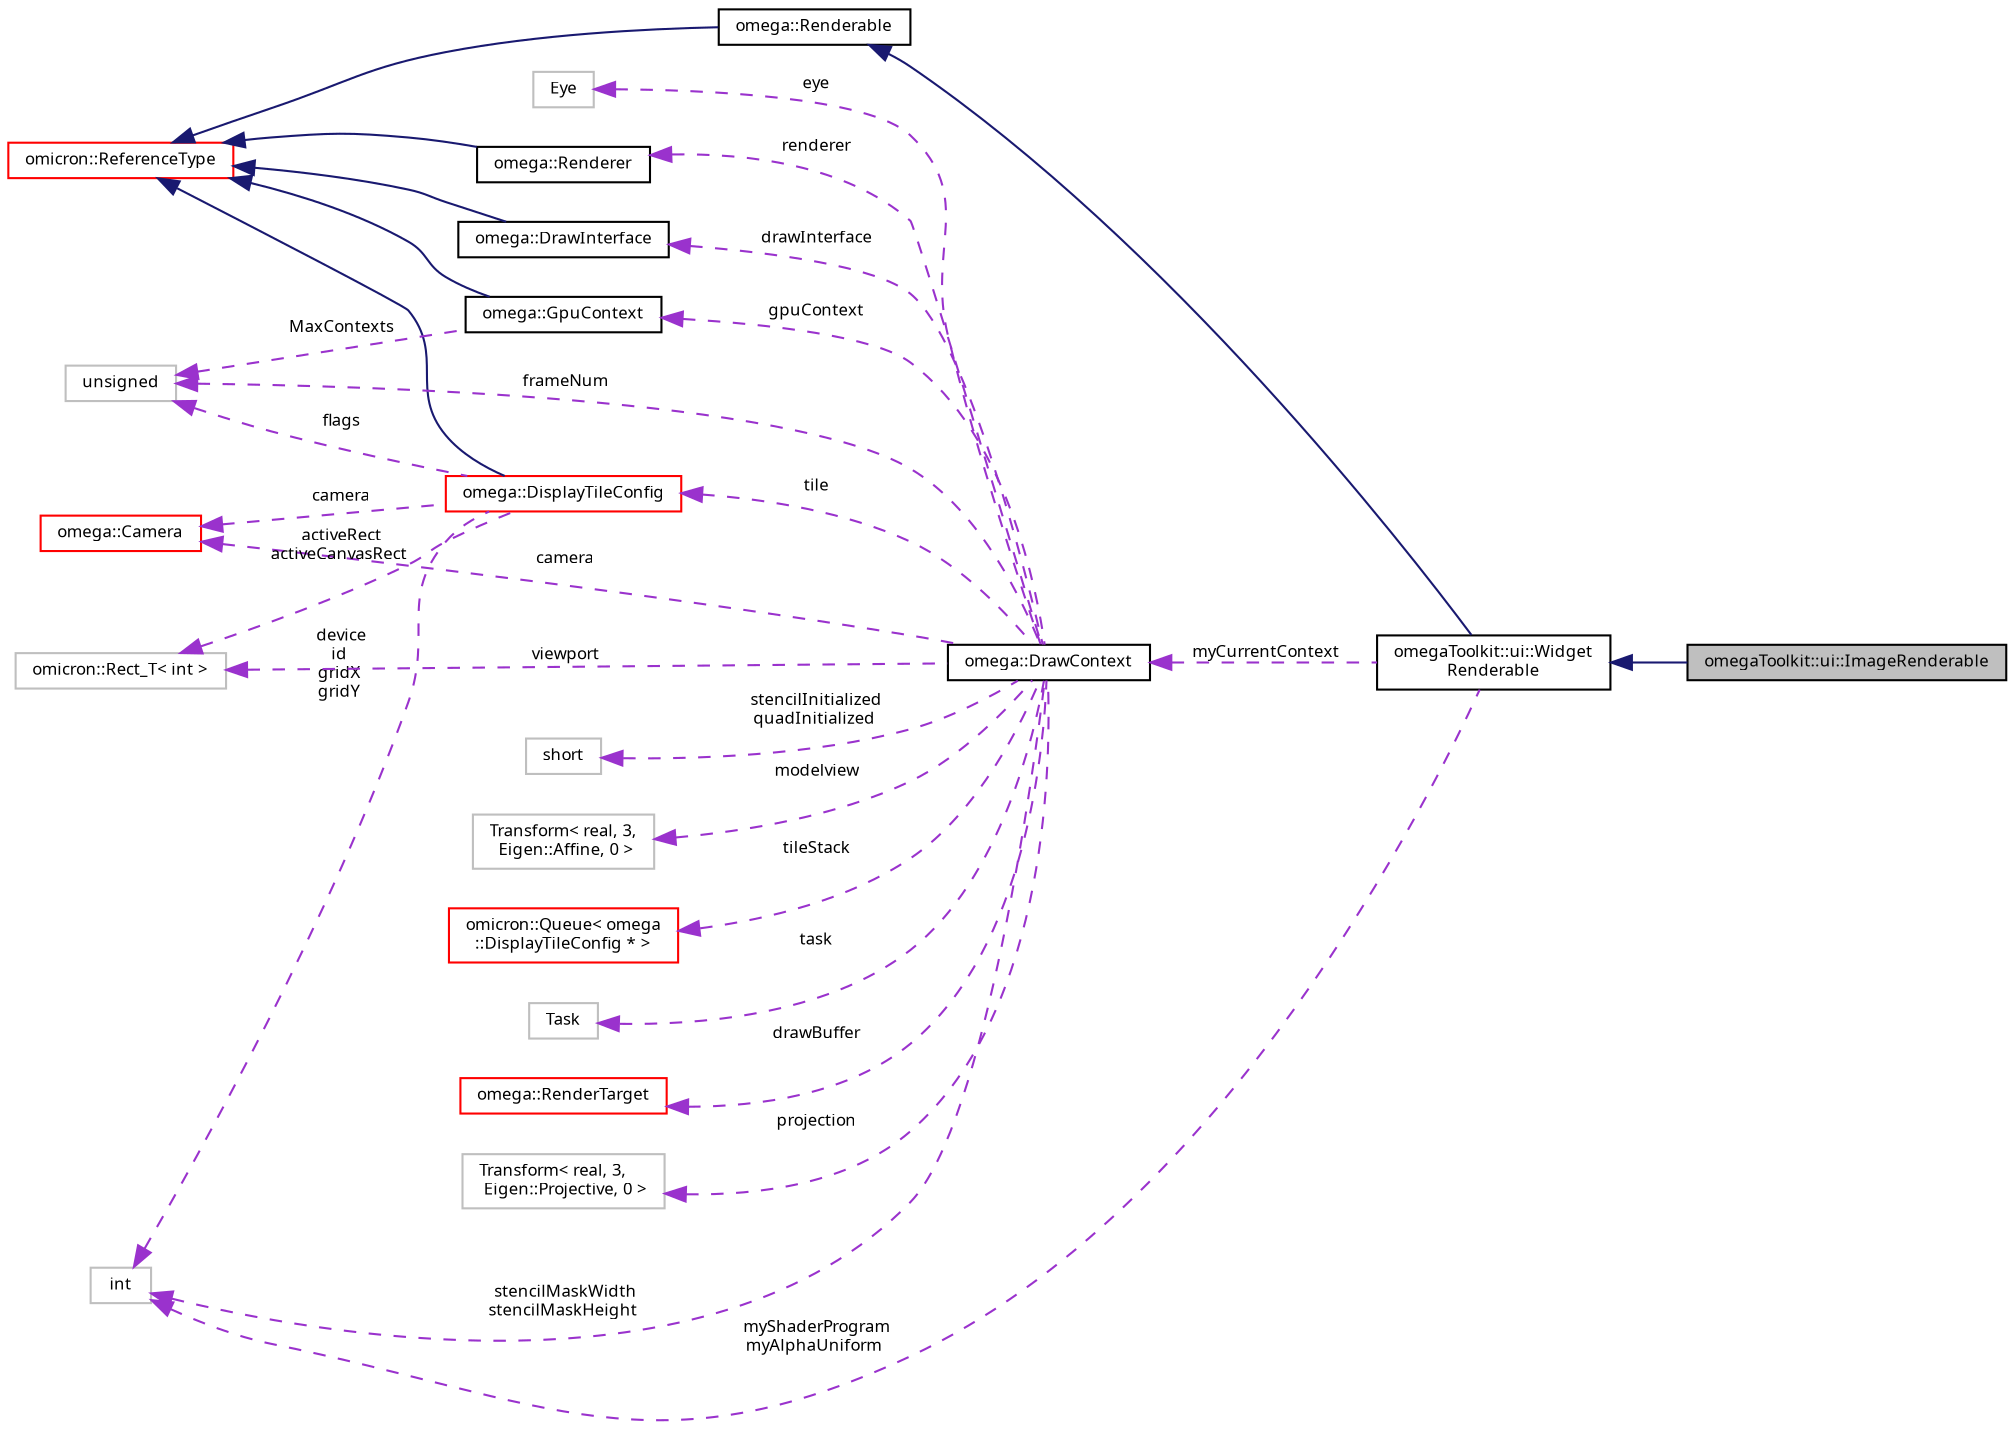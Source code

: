 digraph "omegaToolkit::ui::ImageRenderable"
{
  bgcolor="transparent";
  edge [fontname="FreeSans.ttf",fontsize="8",labelfontname="FreeSans.ttf",labelfontsize="8"];
  node [fontname="FreeSans.ttf",fontsize="8",shape=record];
  rankdir="LR";
  Node1 [label="omegaToolkit::ui::ImageRenderable",height=0.2,width=0.4,color="black", fillcolor="grey75", style="filled", fontcolor="black"];
  Node2 -> Node1 [dir="back",color="midnightblue",fontsize="8",style="solid",fontname="FreeSans.ttf"];
  Node2 [label="omegaToolkit::ui::Widget\lRenderable",height=0.2,width=0.4,color="black",URL="$classomega_toolkit_1_1ui_1_1_widget_renderable.html"];
  Node3 -> Node2 [dir="back",color="midnightblue",fontsize="8",style="solid",fontname="FreeSans.ttf"];
  Node3 [label="omega::Renderable",height=0.2,width=0.4,color="black",URL="$classomega_1_1_renderable.html"];
  Node4 -> Node3 [dir="back",color="midnightblue",fontsize="8",style="solid",fontname="FreeSans.ttf"];
  Node4 [label="omicron::ReferenceType",height=0.2,width=0.4,color="red",URL="$classomicron_1_1_reference_type.html",tooltip="Implements a base class for reference-counted types. "];
  Node5 -> Node2 [dir="back",color="darkorchid3",fontsize="8",style="dashed",label=" myCurrentContext" ,fontname="FreeSans.ttf"];
  Node5 [label="omega::DrawContext",height=0.2,width=0.4,color="black",URL="$structomega_1_1_draw_context.html",tooltip="Contains information about the context in which drawing operations take place. "];
  Node6 -> Node5 [dir="back",color="darkorchid3",fontsize="8",style="dashed",label=" drawBuffer" ,fontname="FreeSans.ttf"];
  Node6 [label="omega::RenderTarget",height=0.2,width=0.4,color="red",URL="$classomega_1_1_render_target.html"];
  Node7 -> Node5 [dir="back",color="darkorchid3",fontsize="8",style="dashed",label=" projection" ,fontname="FreeSans.ttf"];
  Node7 [label="Transform\< real, 3,\l Eigen::Projective, 0 \>",height=0.2,width=0.4,color="grey75"];
  Node8 -> Node5 [dir="back",color="darkorchid3",fontsize="8",style="dashed",label=" tile" ,fontname="FreeSans.ttf"];
  Node8 [label="omega::DisplayTileConfig",height=0.2,width=0.4,color="red",URL="$classomega_1_1_display_tile_config.html"];
  Node4 -> Node8 [dir="back",color="midnightblue",fontsize="8",style="solid",fontname="FreeSans.ttf"];
  Node9 -> Node8 [dir="back",color="darkorchid3",fontsize="8",style="dashed",label=" camera" ,fontname="FreeSans.ttf"];
  Node9 [label="omega::Camera",height=0.2,width=0.4,color="red",URL="$classomega_1_1_camera.html",tooltip="The Camera class handles information about a view transformation, head tracking and optional target b..."];
  Node10 -> Node8 [dir="back",color="darkorchid3",fontsize="8",style="dashed",label=" device\nid\ngridX\ngridY" ,fontname="FreeSans.ttf"];
  Node10 [label="int",height=0.2,width=0.4,color="grey75"];
  Node11 -> Node8 [dir="back",color="darkorchid3",fontsize="8",style="dashed",label=" flags" ,fontname="FreeSans.ttf"];
  Node11 [label="unsigned",height=0.2,width=0.4,color="grey75"];
  Node12 -> Node8 [dir="back",color="darkorchid3",fontsize="8",style="dashed",label=" activeRect\nactiveCanvasRect" ,fontname="FreeSans.ttf"];
  Node12 [label="omicron::Rect_T\< int \>",height=0.2,width=0.4,color="grey75"];
  Node13 -> Node5 [dir="back",color="darkorchid3",fontsize="8",style="dashed",label=" modelview" ,fontname="FreeSans.ttf"];
  Node13 [label="Transform\< real, 3,\l Eigen::Affine, 0 \>",height=0.2,width=0.4,color="grey75"];
  Node9 -> Node5 [dir="back",color="darkorchid3",fontsize="8",style="dashed",label=" camera" ,fontname="FreeSans.ttf"];
  Node14 -> Node5 [dir="back",color="darkorchid3",fontsize="8",style="dashed",label=" stencilInitialized\nquadInitialized" ,fontname="FreeSans.ttf"];
  Node14 [label="short",height=0.2,width=0.4,color="grey75"];
  Node15 -> Node5 [dir="back",color="darkorchid3",fontsize="8",style="dashed",label=" task" ,fontname="FreeSans.ttf"];
  Node15 [label="Task",height=0.2,width=0.4,color="grey75"];
  Node16 -> Node5 [dir="back",color="darkorchid3",fontsize="8",style="dashed",label=" tileStack" ,fontname="FreeSans.ttf"];
  Node16 [label="omicron::Queue\< omega\l::DisplayTileConfig * \>",height=0.2,width=0.4,color="red",URL="$classomicron_1_1_queue.html"];
  Node10 -> Node5 [dir="back",color="darkorchid3",fontsize="8",style="dashed",label=" stencilMaskWidth\nstencilMaskHeight" ,fontname="FreeSans.ttf"];
  Node17 -> Node5 [dir="back",color="darkorchid3",fontsize="8",style="dashed",label=" renderer" ,fontname="FreeSans.ttf"];
  Node17 [label="omega::Renderer",height=0.2,width=0.4,color="black",URL="$classomega_1_1_renderer.html",tooltip="The omegalib renderer is the entry point for all of omegalib rendering code. "];
  Node4 -> Node17 [dir="back",color="midnightblue",fontsize="8",style="solid",fontname="FreeSans.ttf"];
  Node18 -> Node5 [dir="back",color="darkorchid3",fontsize="8",style="dashed",label=" gpuContext" ,fontname="FreeSans.ttf"];
  Node18 [label="omega::GpuContext",height=0.2,width=0.4,color="black",URL="$classomega_1_1_gpu_context.html",tooltip="A class managing all resources associated with a single GPU context. "];
  Node4 -> Node18 [dir="back",color="midnightblue",fontsize="8",style="solid",fontname="FreeSans.ttf"];
  Node11 -> Node18 [dir="back",color="darkorchid3",fontsize="8",style="dashed",label=" MaxContexts" ,fontname="FreeSans.ttf"];
  Node11 -> Node5 [dir="back",color="darkorchid3",fontsize="8",style="dashed",label=" frameNum" ,fontname="FreeSans.ttf"];
  Node19 -> Node5 [dir="back",color="darkorchid3",fontsize="8",style="dashed",label=" eye" ,fontname="FreeSans.ttf"];
  Node19 [label="Eye",height=0.2,width=0.4,color="grey75"];
  Node20 -> Node5 [dir="back",color="darkorchid3",fontsize="8",style="dashed",label=" drawInterface" ,fontname="FreeSans.ttf"];
  Node20 [label="omega::DrawInterface",height=0.2,width=0.4,color="black",URL="$classomega_1_1_draw_interface.html"];
  Node4 -> Node20 [dir="back",color="midnightblue",fontsize="8",style="solid",fontname="FreeSans.ttf"];
  Node12 -> Node5 [dir="back",color="darkorchid3",fontsize="8",style="dashed",label=" viewport" ,fontname="FreeSans.ttf"];
  Node10 -> Node2 [dir="back",color="darkorchid3",fontsize="8",style="dashed",label=" myShaderProgram\nmyAlphaUniform" ,fontname="FreeSans.ttf"];
}

